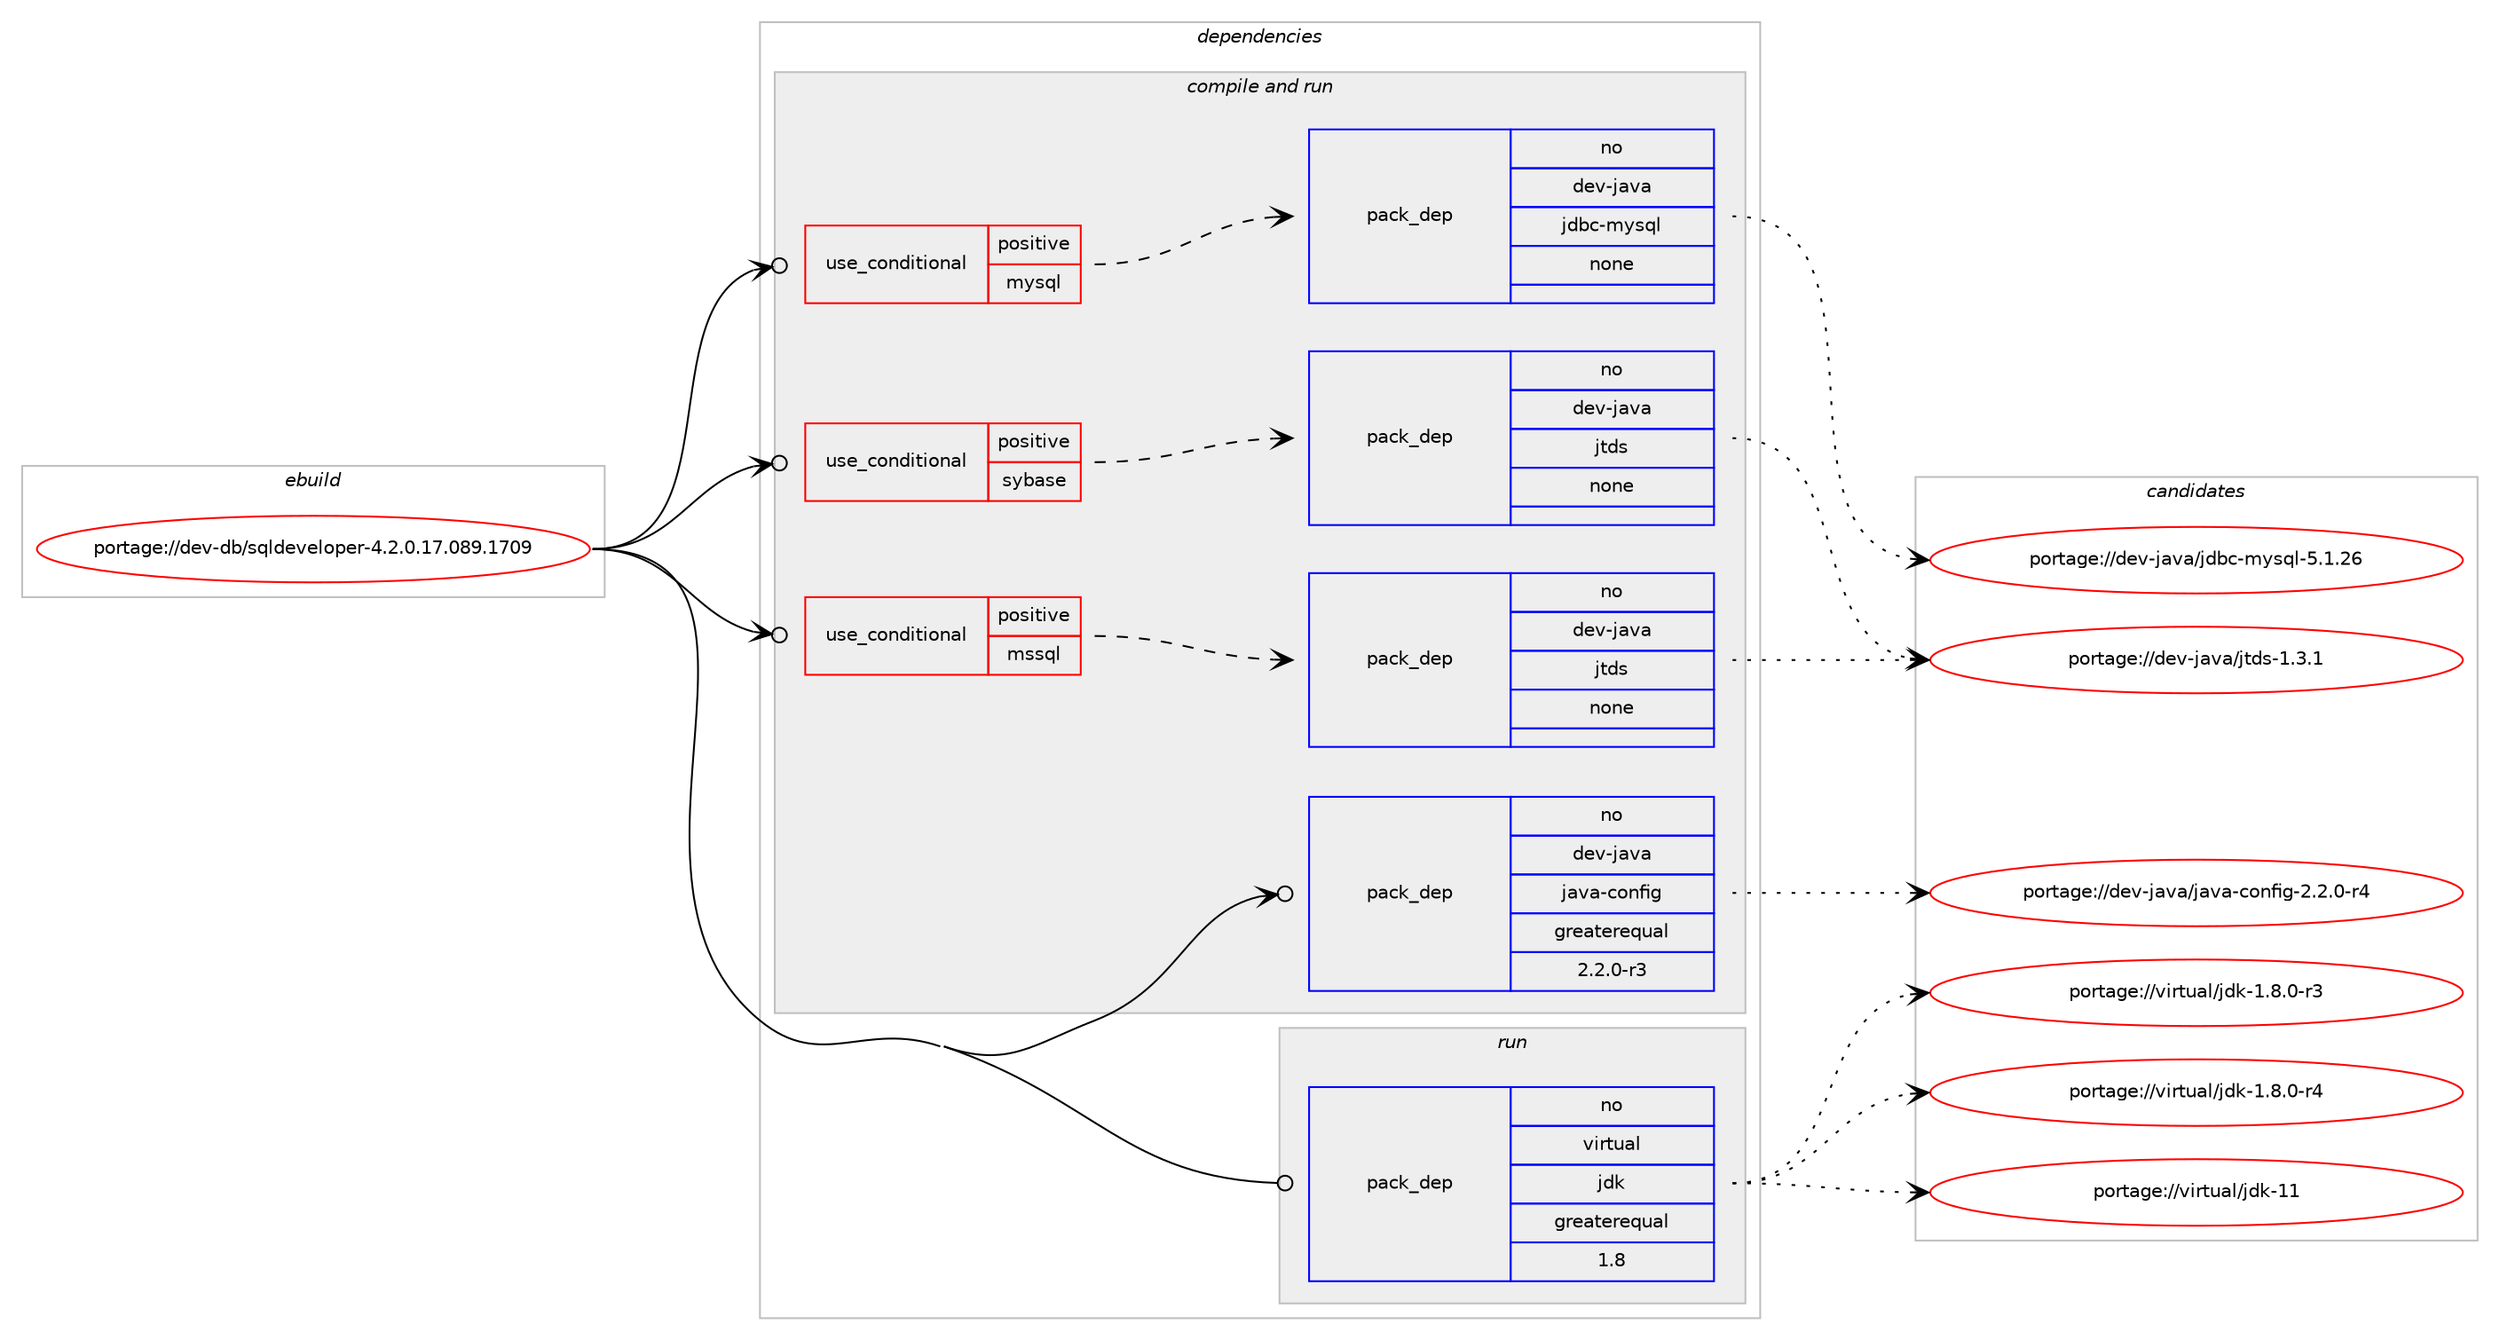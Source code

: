 digraph prolog {

# *************
# Graph options
# *************

newrank=true;
concentrate=true;
compound=true;
graph [rankdir=LR,fontname=Helvetica,fontsize=10,ranksep=1.5];#, ranksep=2.5, nodesep=0.2];
edge  [arrowhead=vee];
node  [fontname=Helvetica,fontsize=10];

# **********
# The ebuild
# **********

subgraph cluster_leftcol {
color=gray;
rank=same;
label=<<i>ebuild</i>>;
id [label="portage://dev-db/sqldeveloper-4.2.0.17.089.1709", color=red, width=4, href="../dev-db/sqldeveloper-4.2.0.17.089.1709.svg"];
}

# ****************
# The dependencies
# ****************

subgraph cluster_midcol {
color=gray;
label=<<i>dependencies</i>>;
subgraph cluster_compile {
fillcolor="#eeeeee";
style=filled;
label=<<i>compile</i>>;
}
subgraph cluster_compileandrun {
fillcolor="#eeeeee";
style=filled;
label=<<i>compile and run</i>>;
subgraph cond13724 {
dependency58875 [label=<<TABLE BORDER="0" CELLBORDER="1" CELLSPACING="0" CELLPADDING="4"><TR><TD ROWSPAN="3" CELLPADDING="10">use_conditional</TD></TR><TR><TD>positive</TD></TR><TR><TD>mssql</TD></TR></TABLE>>, shape=none, color=red];
subgraph pack43855 {
dependency58876 [label=<<TABLE BORDER="0" CELLBORDER="1" CELLSPACING="0" CELLPADDING="4" WIDTH="220"><TR><TD ROWSPAN="6" CELLPADDING="30">pack_dep</TD></TR><TR><TD WIDTH="110">no</TD></TR><TR><TD>dev-java</TD></TR><TR><TD>jtds</TD></TR><TR><TD>none</TD></TR><TR><TD></TD></TR></TABLE>>, shape=none, color=blue];
}
dependency58875:e -> dependency58876:w [weight=20,style="dashed",arrowhead="vee"];
}
id:e -> dependency58875:w [weight=20,style="solid",arrowhead="odotvee"];
subgraph cond13725 {
dependency58877 [label=<<TABLE BORDER="0" CELLBORDER="1" CELLSPACING="0" CELLPADDING="4"><TR><TD ROWSPAN="3" CELLPADDING="10">use_conditional</TD></TR><TR><TD>positive</TD></TR><TR><TD>mysql</TD></TR></TABLE>>, shape=none, color=red];
subgraph pack43856 {
dependency58878 [label=<<TABLE BORDER="0" CELLBORDER="1" CELLSPACING="0" CELLPADDING="4" WIDTH="220"><TR><TD ROWSPAN="6" CELLPADDING="30">pack_dep</TD></TR><TR><TD WIDTH="110">no</TD></TR><TR><TD>dev-java</TD></TR><TR><TD>jdbc-mysql</TD></TR><TR><TD>none</TD></TR><TR><TD></TD></TR></TABLE>>, shape=none, color=blue];
}
dependency58877:e -> dependency58878:w [weight=20,style="dashed",arrowhead="vee"];
}
id:e -> dependency58877:w [weight=20,style="solid",arrowhead="odotvee"];
subgraph cond13726 {
dependency58879 [label=<<TABLE BORDER="0" CELLBORDER="1" CELLSPACING="0" CELLPADDING="4"><TR><TD ROWSPAN="3" CELLPADDING="10">use_conditional</TD></TR><TR><TD>positive</TD></TR><TR><TD>sybase</TD></TR></TABLE>>, shape=none, color=red];
subgraph pack43857 {
dependency58880 [label=<<TABLE BORDER="0" CELLBORDER="1" CELLSPACING="0" CELLPADDING="4" WIDTH="220"><TR><TD ROWSPAN="6" CELLPADDING="30">pack_dep</TD></TR><TR><TD WIDTH="110">no</TD></TR><TR><TD>dev-java</TD></TR><TR><TD>jtds</TD></TR><TR><TD>none</TD></TR><TR><TD></TD></TR></TABLE>>, shape=none, color=blue];
}
dependency58879:e -> dependency58880:w [weight=20,style="dashed",arrowhead="vee"];
}
id:e -> dependency58879:w [weight=20,style="solid",arrowhead="odotvee"];
subgraph pack43858 {
dependency58881 [label=<<TABLE BORDER="0" CELLBORDER="1" CELLSPACING="0" CELLPADDING="4" WIDTH="220"><TR><TD ROWSPAN="6" CELLPADDING="30">pack_dep</TD></TR><TR><TD WIDTH="110">no</TD></TR><TR><TD>dev-java</TD></TR><TR><TD>java-config</TD></TR><TR><TD>greaterequal</TD></TR><TR><TD>2.2.0-r3</TD></TR></TABLE>>, shape=none, color=blue];
}
id:e -> dependency58881:w [weight=20,style="solid",arrowhead="odotvee"];
}
subgraph cluster_run {
fillcolor="#eeeeee";
style=filled;
label=<<i>run</i>>;
subgraph pack43859 {
dependency58882 [label=<<TABLE BORDER="0" CELLBORDER="1" CELLSPACING="0" CELLPADDING="4" WIDTH="220"><TR><TD ROWSPAN="6" CELLPADDING="30">pack_dep</TD></TR><TR><TD WIDTH="110">no</TD></TR><TR><TD>virtual</TD></TR><TR><TD>jdk</TD></TR><TR><TD>greaterequal</TD></TR><TR><TD>1.8</TD></TR></TABLE>>, shape=none, color=blue];
}
id:e -> dependency58882:w [weight=20,style="solid",arrowhead="odot"];
}
}

# **************
# The candidates
# **************

subgraph cluster_choices {
rank=same;
color=gray;
label=<<i>candidates</i>>;

subgraph choice43855 {
color=black;
nodesep=1;
choiceportage10010111845106971189747106116100115454946514649 [label="portage://dev-java/jtds-1.3.1", color=red, width=4,href="../dev-java/jtds-1.3.1.svg"];
dependency58876:e -> choiceportage10010111845106971189747106116100115454946514649:w [style=dotted,weight="100"];
}
subgraph choice43856 {
color=black;
nodesep=1;
choiceportage1001011184510697118974710610098994510912111511310845534649465054 [label="portage://dev-java/jdbc-mysql-5.1.26", color=red, width=4,href="../dev-java/jdbc-mysql-5.1.26.svg"];
dependency58878:e -> choiceportage1001011184510697118974710610098994510912111511310845534649465054:w [style=dotted,weight="100"];
}
subgraph choice43857 {
color=black;
nodesep=1;
choiceportage10010111845106971189747106116100115454946514649 [label="portage://dev-java/jtds-1.3.1", color=red, width=4,href="../dev-java/jtds-1.3.1.svg"];
dependency58880:e -> choiceportage10010111845106971189747106116100115454946514649:w [style=dotted,weight="100"];
}
subgraph choice43858 {
color=black;
nodesep=1;
choiceportage10010111845106971189747106971189745991111101021051034550465046484511452 [label="portage://dev-java/java-config-2.2.0-r4", color=red, width=4,href="../dev-java/java-config-2.2.0-r4.svg"];
dependency58881:e -> choiceportage10010111845106971189747106971189745991111101021051034550465046484511452:w [style=dotted,weight="100"];
}
subgraph choice43859 {
color=black;
nodesep=1;
choiceportage11810511411611797108471061001074549465646484511451 [label="portage://virtual/jdk-1.8.0-r3", color=red, width=4,href="../virtual/jdk-1.8.0-r3.svg"];
choiceportage11810511411611797108471061001074549465646484511452 [label="portage://virtual/jdk-1.8.0-r4", color=red, width=4,href="../virtual/jdk-1.8.0-r4.svg"];
choiceportage1181051141161179710847106100107454949 [label="portage://virtual/jdk-11", color=red, width=4,href="../virtual/jdk-11.svg"];
dependency58882:e -> choiceportage11810511411611797108471061001074549465646484511451:w [style=dotted,weight="100"];
dependency58882:e -> choiceportage11810511411611797108471061001074549465646484511452:w [style=dotted,weight="100"];
dependency58882:e -> choiceportage1181051141161179710847106100107454949:w [style=dotted,weight="100"];
}
}

}
